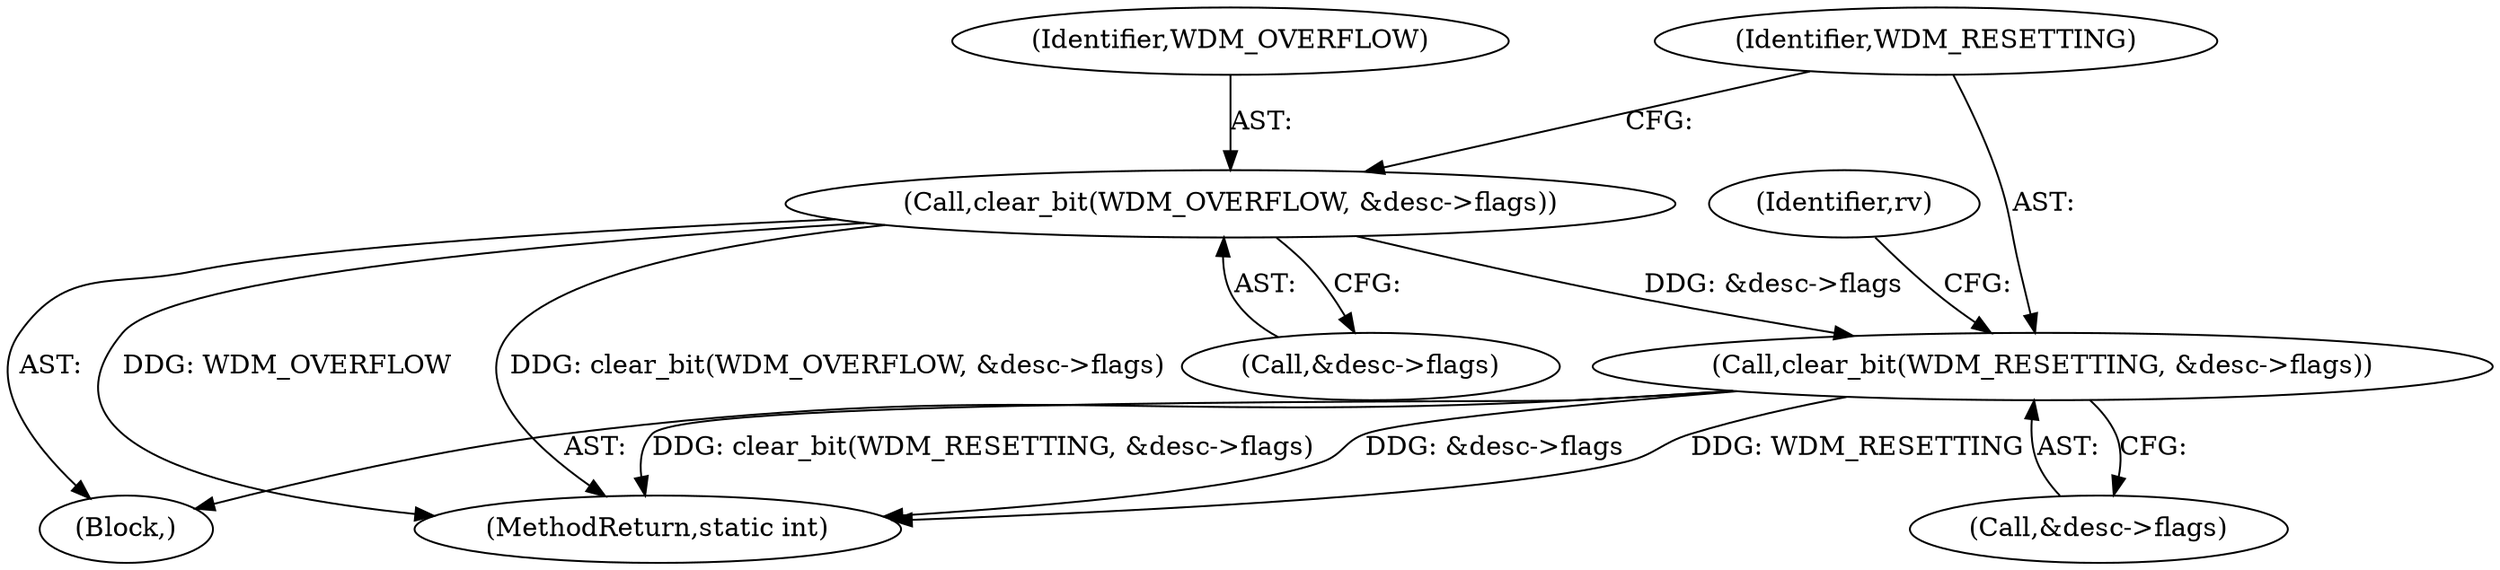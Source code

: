 digraph "0_linux_c0f5ecee4e741667b2493c742b60b6218d40b3aa_0@pointer" {
"1000109" [label="(Call,clear_bit(WDM_OVERFLOW, &desc->flags))"];
"1000115" [label="(Call,clear_bit(WDM_RESETTING, &desc->flags))"];
"1000102" [label="(Block,)"];
"1000116" [label="(Identifier,WDM_RESETTING)"];
"1000109" [label="(Call,clear_bit(WDM_OVERFLOW, &desc->flags))"];
"1000117" [label="(Call,&desc->flags)"];
"1000115" [label="(Call,clear_bit(WDM_RESETTING, &desc->flags))"];
"1000122" [label="(Identifier,rv)"];
"1000137" [label="(MethodReturn,static int)"];
"1000111" [label="(Call,&desc->flags)"];
"1000110" [label="(Identifier,WDM_OVERFLOW)"];
"1000109" -> "1000102"  [label="AST: "];
"1000109" -> "1000111"  [label="CFG: "];
"1000110" -> "1000109"  [label="AST: "];
"1000111" -> "1000109"  [label="AST: "];
"1000116" -> "1000109"  [label="CFG: "];
"1000109" -> "1000137"  [label="DDG: WDM_OVERFLOW"];
"1000109" -> "1000137"  [label="DDG: clear_bit(WDM_OVERFLOW, &desc->flags)"];
"1000109" -> "1000115"  [label="DDG: &desc->flags"];
"1000115" -> "1000102"  [label="AST: "];
"1000115" -> "1000117"  [label="CFG: "];
"1000116" -> "1000115"  [label="AST: "];
"1000117" -> "1000115"  [label="AST: "];
"1000122" -> "1000115"  [label="CFG: "];
"1000115" -> "1000137"  [label="DDG: &desc->flags"];
"1000115" -> "1000137"  [label="DDG: WDM_RESETTING"];
"1000115" -> "1000137"  [label="DDG: clear_bit(WDM_RESETTING, &desc->flags)"];
}
